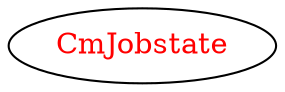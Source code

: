 digraph dependencyGraph {
 concentrate=true;
 ranksep="2.0";
 rankdir="LR"; 
 splines="ortho";
"CmJobstate" [fontcolor="red"];
}